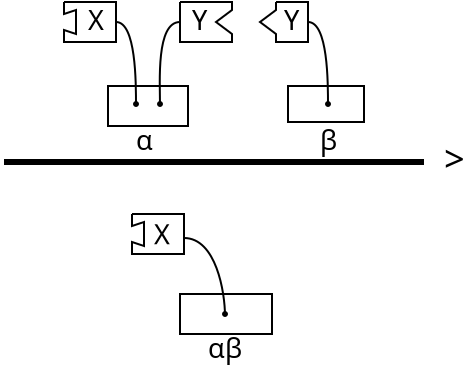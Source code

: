 <?xml version="1.0" encoding="UTF-8"?>
<dia:diagram xmlns:dia="http://www.lysator.liu.se/~alla/dia/">
  <dia:layer name="Background" visible="true" connectable="true" active="true">
    <dia:group>
      <dia:attribute name="meta">
        <dia:composite type="dict"/>
      </dia:attribute>
      <dia:attribute name="matrix"/>
      <dia:object type="Standard - Text" version="1" id="O0">
        <dia:attribute name="obj_pos">
          <dia:point val="14,14.4"/>
        </dia:attribute>
        <dia:attribute name="obj_bb">
          <dia:rectangle val="14,13.143;14,14.72"/>
        </dia:attribute>
        <dia:attribute name="text">
          <dia:composite type="text">
            <dia:attribute name="string">
              <dia:string>##</dia:string>
            </dia:attribute>
            <dia:attribute name="font">
              <dia:font family="sans" style="0" name="Helvetica"/>
            </dia:attribute>
            <dia:attribute name="height">
              <dia:real val="1.693"/>
            </dia:attribute>
            <dia:attribute name="pos">
              <dia:point val="14,14.4"/>
            </dia:attribute>
            <dia:attribute name="color">
              <dia:color val="#000000ff"/>
            </dia:attribute>
            <dia:attribute name="alignment">
              <dia:enum val="0"/>
            </dia:attribute>
          </dia:composite>
        </dia:attribute>
        <dia:attribute name="valign">
          <dia:enum val="3"/>
        </dia:attribute>
      </dia:object>
      <dia:object type="Standard - Line" version="0" id="O1">
        <dia:attribute name="obj_pos">
          <dia:point val="7,15"/>
        </dia:attribute>
        <dia:attribute name="obj_bb">
          <dia:rectangle val="6.85,14.85;28.15,15.15"/>
        </dia:attribute>
        <dia:attribute name="conn_endpoints">
          <dia:point val="7,15"/>
          <dia:point val="28,15"/>
        </dia:attribute>
        <dia:attribute name="numcp">
          <dia:int val="1"/>
        </dia:attribute>
        <dia:attribute name="line_width">
          <dia:real val="0.3"/>
        </dia:attribute>
      </dia:object>
      <dia:object type="Standard - Text" version="1" id="O2">
        <dia:attribute name="obj_pos">
          <dia:point val="29,15.5"/>
        </dia:attribute>
        <dia:attribute name="obj_bb">
          <dia:rectangle val="29,13.823;30.512,15.926"/>
        </dia:attribute>
        <dia:attribute name="text">
          <dia:composite type="text">
            <dia:attribute name="string">
              <dia:string>#&gt;#</dia:string>
            </dia:attribute>
            <dia:attribute name="font">
              <dia:font family="sans" style="0" name="Helvetica"/>
            </dia:attribute>
            <dia:attribute name="height">
              <dia:real val="2.258"/>
            </dia:attribute>
            <dia:attribute name="pos">
              <dia:point val="29,15.5"/>
            </dia:attribute>
            <dia:attribute name="color">
              <dia:color val="#000000ff"/>
            </dia:attribute>
            <dia:attribute name="alignment">
              <dia:enum val="0"/>
            </dia:attribute>
          </dia:composite>
        </dia:attribute>
        <dia:attribute name="valign">
          <dia:enum val="3"/>
        </dia:attribute>
      </dia:object>
      <dia:object type="Standard - Text" version="1" id="O3">
        <dia:attribute name="obj_pos">
          <dia:point val="13.6,14.4"/>
        </dia:attribute>
        <dia:attribute name="obj_bb">
          <dia:rectangle val="13.6,13.143;14.492,14.72"/>
        </dia:attribute>
        <dia:attribute name="text">
          <dia:composite type="text">
            <dia:attribute name="string">
              <dia:string>#α#</dia:string>
            </dia:attribute>
            <dia:attribute name="font">
              <dia:font family="sans" style="0" name="Helvetica"/>
            </dia:attribute>
            <dia:attribute name="height">
              <dia:real val="1.693"/>
            </dia:attribute>
            <dia:attribute name="pos">
              <dia:point val="13.6,14.4"/>
            </dia:attribute>
            <dia:attribute name="color">
              <dia:color val="#000000ff"/>
            </dia:attribute>
            <dia:attribute name="alignment">
              <dia:enum val="0"/>
            </dia:attribute>
          </dia:composite>
        </dia:attribute>
        <dia:attribute name="valign">
          <dia:enum val="3"/>
        </dia:attribute>
      </dia:object>
      <dia:group>
        <dia:attribute name="meta">
          <dia:composite type="dict"/>
        </dia:attribute>
        <dia:attribute name="matrix"/>
        <dia:object type="Standard - Text" version="1" id="O4">
          <dia:attribute name="obj_pos">
            <dia:point val="17.4,25.2"/>
          </dia:attribute>
          <dia:attribute name="obj_bb">
            <dia:rectangle val="17.4,24.606;17.4,25.351"/>
          </dia:attribute>
          <dia:attribute name="text">
            <dia:composite type="text">
              <dia:attribute name="string">
                <dia:string>##</dia:string>
              </dia:attribute>
              <dia:attribute name="font">
                <dia:font family="sans" style="0" name="Helvetica"/>
              </dia:attribute>
              <dia:attribute name="height">
                <dia:real val="0.8"/>
              </dia:attribute>
              <dia:attribute name="pos">
                <dia:point val="17.4,25.2"/>
              </dia:attribute>
              <dia:attribute name="color">
                <dia:color val="#000000ff"/>
              </dia:attribute>
              <dia:attribute name="alignment">
                <dia:enum val="0"/>
              </dia:attribute>
            </dia:composite>
          </dia:attribute>
          <dia:attribute name="valign">
            <dia:enum val="3"/>
          </dia:attribute>
        </dia:object>
        <dia:object type="Standard - BezierLine" version="0" id="O5">
          <dia:attribute name="obj_pos">
            <dia:point val="16,18.8"/>
          </dia:attribute>
          <dia:attribute name="obj_bb">
            <dia:rectangle val="15.95,18.75;18.221,22.771"/>
          </dia:attribute>
          <dia:attribute name="bez_points">
            <dia:point val="16,18.8"/>
            <dia:point val="17.6,18.8"/>
            <dia:point val="18.05,21.5"/>
            <dia:point val="18.05,22.7"/>
          </dia:attribute>
          <dia:attribute name="corner_types">
            <dia:enum val="0"/>
            <dia:enum val="0"/>
          </dia:attribute>
          <dia:attribute name="end_arrow">
            <dia:enum val="8"/>
          </dia:attribute>
          <dia:attribute name="end_arrow_length">
            <dia:real val="0.2"/>
          </dia:attribute>
          <dia:attribute name="end_arrow_width">
            <dia:real val="0.2"/>
          </dia:attribute>
        </dia:object>
        <dia:object type="Standard - Box" version="0" id="O6">
          <dia:attribute name="obj_pos">
            <dia:point val="15.8,21.6"/>
          </dia:attribute>
          <dia:attribute name="obj_bb">
            <dia:rectangle val="15.75,21.55;20.45,23.65"/>
          </dia:attribute>
          <dia:attribute name="elem_corner">
            <dia:point val="15.8,21.6"/>
          </dia:attribute>
          <dia:attribute name="elem_width">
            <dia:real val="4.6"/>
          </dia:attribute>
          <dia:attribute name="elem_height">
            <dia:real val="2"/>
          </dia:attribute>
          <dia:attribute name="inner_color">
            <dia:color val="#ffffff00"/>
          </dia:attribute>
          <dia:attribute name="show_background">
            <dia:boolean val="false"/>
          </dia:attribute>
        </dia:object>
        <dia:object type="Standard - Text" version="1" id="O7">
          <dia:attribute name="obj_pos">
            <dia:point val="17.2,24.8"/>
          </dia:attribute>
          <dia:attribute name="obj_bb">
            <dia:rectangle val="17.2,23.543;18.957,25.119"/>
          </dia:attribute>
          <dia:attribute name="text">
            <dia:composite type="text">
              <dia:attribute name="string">
                <dia:string>#αβ#</dia:string>
              </dia:attribute>
              <dia:attribute name="font">
                <dia:font family="sans" style="0" name="Helvetica"/>
              </dia:attribute>
              <dia:attribute name="height">
                <dia:real val="1.693"/>
              </dia:attribute>
              <dia:attribute name="pos">
                <dia:point val="17.2,24.8"/>
              </dia:attribute>
              <dia:attribute name="color">
                <dia:color val="#000000ff"/>
              </dia:attribute>
              <dia:attribute name="alignment">
                <dia:enum val="0"/>
              </dia:attribute>
            </dia:composite>
          </dia:attribute>
          <dia:attribute name="valign">
            <dia:enum val="3"/>
          </dia:attribute>
        </dia:object>
        <dia:group>
          <dia:attribute name="meta">
            <dia:composite type="dict"/>
          </dia:attribute>
          <dia:attribute name="matrix"/>
          <dia:object type="Standard - Text" version="1" id="O8">
            <dia:attribute name="obj_pos">
              <dia:point val="14.5,19.117"/>
            </dia:attribute>
            <dia:attribute name="obj_bb">
              <dia:rectangle val="14.5,17.859;15.428,19.436"/>
            </dia:attribute>
            <dia:attribute name="text">
              <dia:composite type="text">
                <dia:attribute name="string">
                  <dia:string>#X#</dia:string>
                </dia:attribute>
                <dia:attribute name="font">
                  <dia:font family="sans" style="0" name="Helvetica"/>
                </dia:attribute>
                <dia:attribute name="height">
                  <dia:real val="1.693"/>
                </dia:attribute>
                <dia:attribute name="pos">
                  <dia:point val="14.5,19.117"/>
                </dia:attribute>
                <dia:attribute name="color">
                  <dia:color val="#000000ff"/>
                </dia:attribute>
                <dia:attribute name="alignment">
                  <dia:enum val="0"/>
                </dia:attribute>
              </dia:composite>
            </dia:attribute>
            <dia:attribute name="valign">
              <dia:enum val="3"/>
            </dia:attribute>
          </dia:object>
          <dia:object type="Standard - PolyLine" version="0" id="O9">
            <dia:attribute name="obj_pos">
              <dia:point val="13.4,17.6"/>
            </dia:attribute>
            <dia:attribute name="obj_bb">
              <dia:rectangle val="13.35,17.55;16.05,19.65"/>
            </dia:attribute>
            <dia:attribute name="poly_points">
              <dia:point val="13.4,17.6"/>
              <dia:point val="16,17.6"/>
              <dia:point val="16,19.6"/>
              <dia:point val="13.4,19.6"/>
              <dia:point val="13.4,19"/>
              <dia:point val="14,19.2"/>
              <dia:point val="14,18"/>
              <dia:point val="13.4,18.2"/>
              <dia:point val="13.4,17.6"/>
            </dia:attribute>
          </dia:object>
        </dia:group>
      </dia:group>
      <dia:group>
        <dia:attribute name="meta">
          <dia:composite type="dict"/>
        </dia:attribute>
        <dia:attribute name="matrix"/>
        <dia:object type="Standard - Box" version="0" id="O10">
          <dia:attribute name="obj_pos">
            <dia:point val="12.2,11.2"/>
          </dia:attribute>
          <dia:attribute name="obj_bb">
            <dia:rectangle val="12.15,11.15;16.25,13.25"/>
          </dia:attribute>
          <dia:attribute name="elem_corner">
            <dia:point val="12.2,11.2"/>
          </dia:attribute>
          <dia:attribute name="elem_width">
            <dia:real val="4.0"/>
          </dia:attribute>
          <dia:attribute name="elem_height">
            <dia:real val="2"/>
          </dia:attribute>
          <dia:attribute name="inner_color">
            <dia:color val="#ffffff00"/>
          </dia:attribute>
          <dia:attribute name="show_background">
            <dia:boolean val="false"/>
          </dia:attribute>
        </dia:object>
        <dia:object type="Standard - BezierLine" version="0" id="O11">
          <dia:attribute name="obj_pos">
            <dia:point val="12.6,8"/>
          </dia:attribute>
          <dia:attribute name="obj_bb">
            <dia:rectangle val="12.55,7.95;13.771,12.271"/>
          </dia:attribute>
          <dia:attribute name="bez_points">
            <dia:point val="12.6,8"/>
            <dia:point val="13.6,8"/>
            <dia:point val="13.6,11"/>
            <dia:point val="13.6,12.2"/>
          </dia:attribute>
          <dia:attribute name="corner_types">
            <dia:enum val="0"/>
            <dia:enum val="0"/>
          </dia:attribute>
          <dia:attribute name="end_arrow">
            <dia:enum val="8"/>
          </dia:attribute>
          <dia:attribute name="end_arrow_length">
            <dia:real val="0.2"/>
          </dia:attribute>
          <dia:attribute name="end_arrow_width">
            <dia:real val="0.2"/>
          </dia:attribute>
        </dia:object>
        <dia:object type="Standard - BezierLine" version="0" id="O12">
          <dia:attribute name="obj_pos">
            <dia:point val="15.8,8"/>
          </dia:attribute>
          <dia:attribute name="obj_bb">
            <dia:rectangle val="14.629,7.95;15.85,12.271"/>
          </dia:attribute>
          <dia:attribute name="bez_points">
            <dia:point val="15.8,8"/>
            <dia:point val="14.6,8"/>
            <dia:point val="14.8,11"/>
            <dia:point val="14.8,12.2"/>
          </dia:attribute>
          <dia:attribute name="corner_types">
            <dia:enum val="0"/>
            <dia:enum val="0"/>
          </dia:attribute>
          <dia:attribute name="end_arrow">
            <dia:enum val="8"/>
          </dia:attribute>
          <dia:attribute name="end_arrow_length">
            <dia:real val="0.2"/>
          </dia:attribute>
          <dia:attribute name="end_arrow_width">
            <dia:real val="0.2"/>
          </dia:attribute>
        </dia:object>
        <dia:group>
          <dia:attribute name="meta">
            <dia:composite type="dict"/>
          </dia:attribute>
          <dia:attribute name="matrix"/>
          <dia:object type="Standard - Text" version="1" id="O13">
            <dia:attribute name="obj_pos">
              <dia:point val="11.2,8.4"/>
            </dia:attribute>
            <dia:attribute name="obj_bb">
              <dia:rectangle val="11.2,7.143;12.127,8.719"/>
            </dia:attribute>
            <dia:attribute name="text">
              <dia:composite type="text">
                <dia:attribute name="string">
                  <dia:string>#X#</dia:string>
                </dia:attribute>
                <dia:attribute name="font">
                  <dia:font family="sans" style="0" name="Helvetica"/>
                </dia:attribute>
                <dia:attribute name="height">
                  <dia:real val="1.693"/>
                </dia:attribute>
                <dia:attribute name="pos">
                  <dia:point val="11.2,8.4"/>
                </dia:attribute>
                <dia:attribute name="color">
                  <dia:color val="#000000ff"/>
                </dia:attribute>
                <dia:attribute name="alignment">
                  <dia:enum val="0"/>
                </dia:attribute>
              </dia:composite>
            </dia:attribute>
            <dia:attribute name="valign">
              <dia:enum val="3"/>
            </dia:attribute>
          </dia:object>
          <dia:object type="Standard - PolyLine" version="0" id="O14">
            <dia:attribute name="obj_pos">
              <dia:point val="10,7"/>
            </dia:attribute>
            <dia:attribute name="obj_bb">
              <dia:rectangle val="9.95,6.95;12.65,9.05"/>
            </dia:attribute>
            <dia:attribute name="poly_points">
              <dia:point val="10,7"/>
              <dia:point val="12.6,7"/>
              <dia:point val="12.6,9"/>
              <dia:point val="10,9"/>
              <dia:point val="10,8.4"/>
              <dia:point val="10.6,8.6"/>
              <dia:point val="10.6,7.4"/>
              <dia:point val="10,7.6"/>
              <dia:point val="10,7"/>
            </dia:attribute>
          </dia:object>
        </dia:group>
        <dia:group>
          <dia:attribute name="meta">
            <dia:composite type="dict"/>
          </dia:attribute>
          <dia:attribute name="matrix"/>
          <dia:object type="Standard - Text" version="1" id="O15">
            <dia:attribute name="obj_pos">
              <dia:point val="16.4,8.4"/>
            </dia:attribute>
            <dia:attribute name="obj_bb">
              <dia:rectangle val="16.4,7.143;17.23,8.719"/>
            </dia:attribute>
            <dia:attribute name="text">
              <dia:composite type="text">
                <dia:attribute name="string">
                  <dia:string>#Y#</dia:string>
                </dia:attribute>
                <dia:attribute name="font">
                  <dia:font family="sans" style="0" name="Helvetica"/>
                </dia:attribute>
                <dia:attribute name="height">
                  <dia:real val="1.693"/>
                </dia:attribute>
                <dia:attribute name="pos">
                  <dia:point val="16.4,8.4"/>
                </dia:attribute>
                <dia:attribute name="color">
                  <dia:color val="#000000ff"/>
                </dia:attribute>
                <dia:attribute name="alignment">
                  <dia:enum val="0"/>
                </dia:attribute>
              </dia:composite>
            </dia:attribute>
            <dia:attribute name="valign">
              <dia:enum val="3"/>
            </dia:attribute>
          </dia:object>
          <dia:object type="Standard - PolyLine" version="0" id="O16">
            <dia:attribute name="obj_pos">
              <dia:point val="15.8,7"/>
            </dia:attribute>
            <dia:attribute name="obj_bb">
              <dia:rectangle val="15.75,6.95;18.45,9.05"/>
            </dia:attribute>
            <dia:attribute name="poly_points">
              <dia:point val="15.8,7"/>
              <dia:point val="18.4,7"/>
              <dia:point val="18.4,7.4"/>
              <dia:point val="17.6,8"/>
              <dia:point val="18.4,8.6"/>
              <dia:point val="18.4,9"/>
              <dia:point val="15.8,9"/>
              <dia:point val="15.8,7.4"/>
              <dia:point val="15.8,7"/>
            </dia:attribute>
          </dia:object>
        </dia:group>
      </dia:group>
      <dia:group>
        <dia:attribute name="meta">
          <dia:composite type="dict"/>
        </dia:attribute>
        <dia:attribute name="matrix"/>
        <dia:object type="Standard - Box" version="0" id="O17">
          <dia:attribute name="obj_pos">
            <dia:point val="21.2,11.2"/>
          </dia:attribute>
          <dia:attribute name="obj_bb">
            <dia:rectangle val="21.15,11.15;25.05,13.05"/>
          </dia:attribute>
          <dia:attribute name="elem_corner">
            <dia:point val="21.2,11.2"/>
          </dia:attribute>
          <dia:attribute name="elem_width">
            <dia:real val="3.8"/>
          </dia:attribute>
          <dia:attribute name="elem_height">
            <dia:real val="1.8"/>
          </dia:attribute>
          <dia:attribute name="inner_color">
            <dia:color val="#ffffff00"/>
          </dia:attribute>
          <dia:attribute name="show_background">
            <dia:boolean val="false"/>
          </dia:attribute>
        </dia:object>
        <dia:object type="Standard - BezierLine" version="0" id="O18">
          <dia:attribute name="obj_pos">
            <dia:point val="22.2,8"/>
          </dia:attribute>
          <dia:attribute name="obj_bb">
            <dia:rectangle val="22.15,7.95;23.371,12.271"/>
          </dia:attribute>
          <dia:attribute name="bez_points">
            <dia:point val="22.2,8"/>
            <dia:point val="23.2,8"/>
            <dia:point val="23.2,11"/>
            <dia:point val="23.2,12.2"/>
          </dia:attribute>
          <dia:attribute name="corner_types">
            <dia:enum val="0"/>
            <dia:enum val="0"/>
          </dia:attribute>
          <dia:attribute name="end_arrow">
            <dia:enum val="8"/>
          </dia:attribute>
          <dia:attribute name="end_arrow_length">
            <dia:real val="0.2"/>
          </dia:attribute>
          <dia:attribute name="end_arrow_width">
            <dia:real val="0.2"/>
          </dia:attribute>
        </dia:object>
        <dia:object type="Standard - Text" version="1" id="O19">
          <dia:attribute name="obj_pos">
            <dia:point val="22.8,14.4"/>
          </dia:attribute>
          <dia:attribute name="obj_bb">
            <dia:rectangle val="22.8,13.143;23.665,14.72"/>
          </dia:attribute>
          <dia:attribute name="text">
            <dia:composite type="text">
              <dia:attribute name="string">
                <dia:string>#β#</dia:string>
              </dia:attribute>
              <dia:attribute name="font">
                <dia:font family="sans" style="0" name="Helvetica"/>
              </dia:attribute>
              <dia:attribute name="height">
                <dia:real val="1.693"/>
              </dia:attribute>
              <dia:attribute name="pos">
                <dia:point val="22.8,14.4"/>
              </dia:attribute>
              <dia:attribute name="color">
                <dia:color val="#000000ff"/>
              </dia:attribute>
              <dia:attribute name="alignment">
                <dia:enum val="0"/>
              </dia:attribute>
            </dia:composite>
          </dia:attribute>
          <dia:attribute name="valign">
            <dia:enum val="3"/>
          </dia:attribute>
        </dia:object>
        <dia:group>
          <dia:attribute name="meta">
            <dia:composite type="dict"/>
          </dia:attribute>
          <dia:attribute name="matrix"/>
          <dia:object type="Standard - Text" version="1" id="O20">
            <dia:attribute name="obj_pos">
              <dia:point val="21,8.4"/>
            </dia:attribute>
            <dia:attribute name="obj_bb">
              <dia:rectangle val="21,7.143;21.83,8.719"/>
            </dia:attribute>
            <dia:attribute name="text">
              <dia:composite type="text">
                <dia:attribute name="string">
                  <dia:string>#Y#</dia:string>
                </dia:attribute>
                <dia:attribute name="font">
                  <dia:font family="sans" style="0" name="Helvetica"/>
                </dia:attribute>
                <dia:attribute name="height">
                  <dia:real val="1.693"/>
                </dia:attribute>
                <dia:attribute name="pos">
                  <dia:point val="21,8.4"/>
                </dia:attribute>
                <dia:attribute name="color">
                  <dia:color val="#000000ff"/>
                </dia:attribute>
                <dia:attribute name="alignment">
                  <dia:enum val="0"/>
                </dia:attribute>
              </dia:composite>
            </dia:attribute>
            <dia:attribute name="valign">
              <dia:enum val="3"/>
            </dia:attribute>
          </dia:object>
          <dia:object type="Standard - PolyLine" version="0" id="O21">
            <dia:attribute name="obj_pos">
              <dia:point val="20.6,7"/>
            </dia:attribute>
            <dia:attribute name="obj_bb">
              <dia:rectangle val="19.717,6.95;22.25,9.05"/>
            </dia:attribute>
            <dia:attribute name="poly_points">
              <dia:point val="20.6,7"/>
              <dia:point val="22.2,7"/>
              <dia:point val="22.2,9"/>
              <dia:point val="20.6,9"/>
              <dia:point val="20.6,8.6"/>
              <dia:point val="19.8,8"/>
              <dia:point val="20.6,7.4"/>
              <dia:point val="20.6,7"/>
            </dia:attribute>
          </dia:object>
        </dia:group>
      </dia:group>
    </dia:group>
  </dia:layer>
</dia:diagram>
